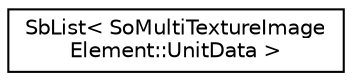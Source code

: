 digraph "Graphical Class Hierarchy"
{
 // LATEX_PDF_SIZE
  edge [fontname="Helvetica",fontsize="10",labelfontname="Helvetica",labelfontsize="10"];
  node [fontname="Helvetica",fontsize="10",shape=record];
  rankdir="LR";
  Node0 [label="SbList\< SoMultiTextureImage\lElement::UnitData \>",height=0.2,width=0.4,color="black", fillcolor="white", style="filled",URL="$classSbList.html",tooltip=" "];
}
